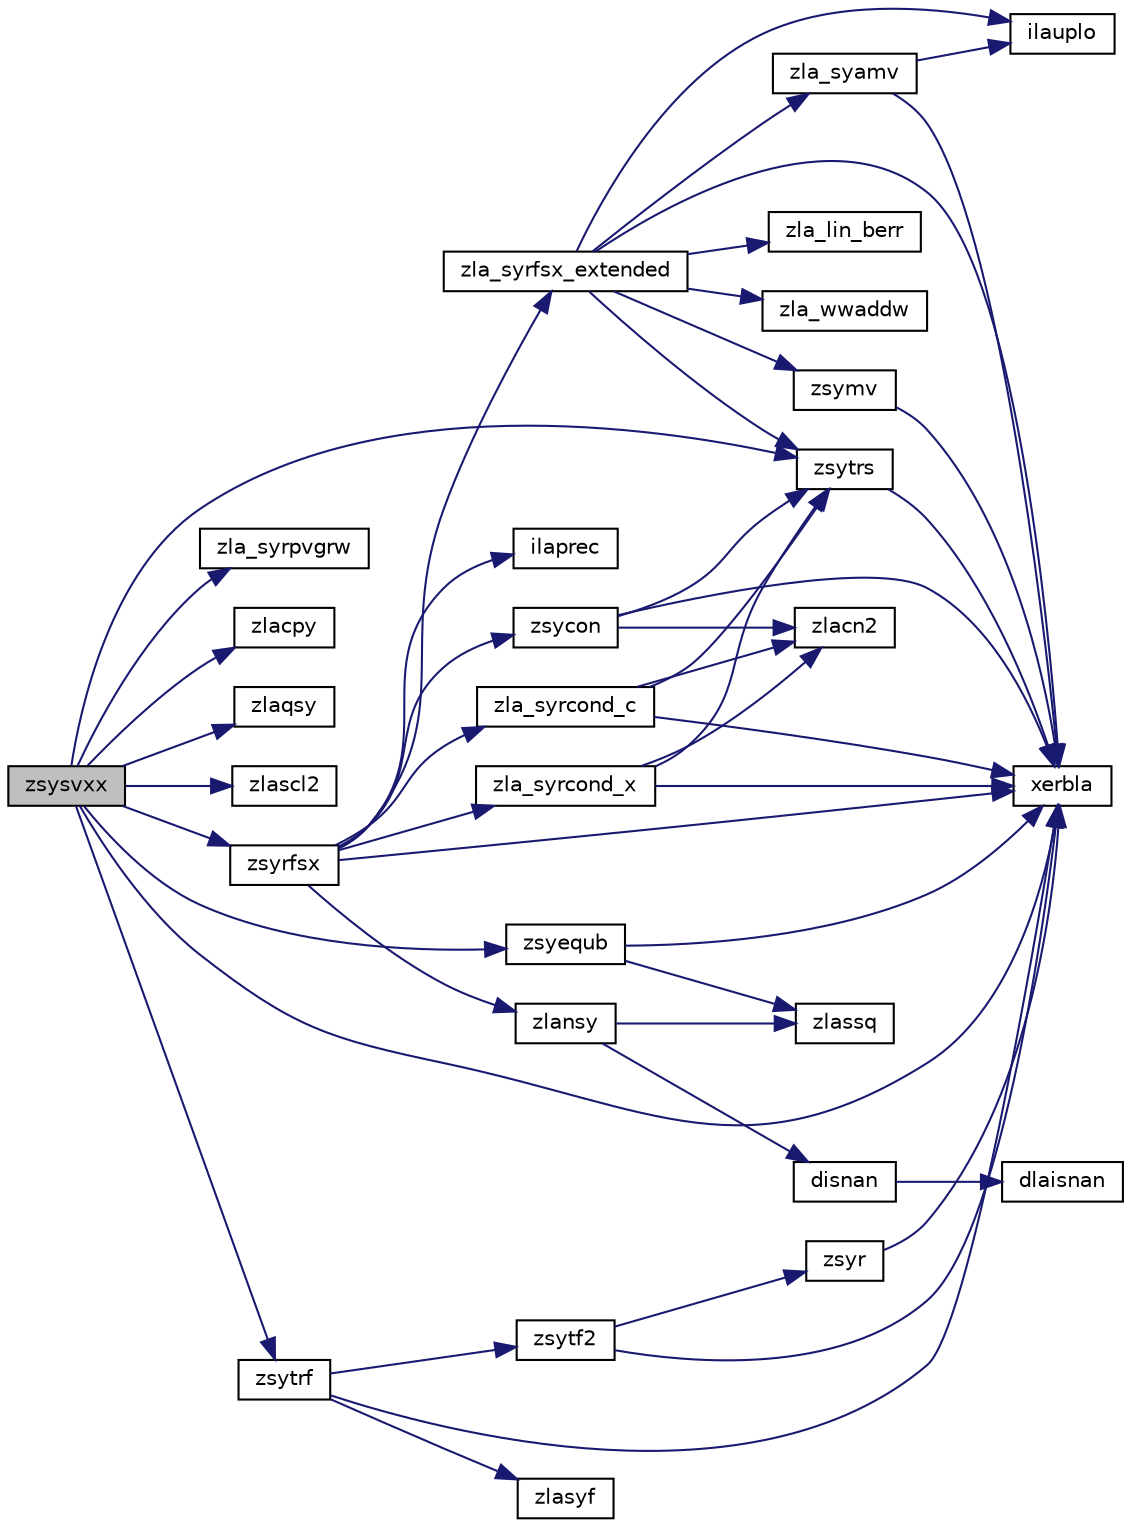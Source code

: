 digraph "zsysvxx"
{
 // LATEX_PDF_SIZE
  edge [fontname="Helvetica",fontsize="10",labelfontname="Helvetica",labelfontsize="10"];
  node [fontname="Helvetica",fontsize="10",shape=record];
  rankdir="LR";
  Node1 [label="zsysvxx",height=0.2,width=0.4,color="black", fillcolor="grey75", style="filled", fontcolor="black",tooltip="ZSYSVXX computes the solution to system of linear equations A * X = B for SY matrices"];
  Node1 -> Node2 [color="midnightblue",fontsize="10",style="solid",fontname="Helvetica"];
  Node2 [label="xerbla",height=0.2,width=0.4,color="black", fillcolor="white", style="filled",URL="$xerbla_8f.html#a377ee61015baf8dea7770b3a404b1c07",tooltip="XERBLA"];
  Node1 -> Node3 [color="midnightblue",fontsize="10",style="solid",fontname="Helvetica"];
  Node3 [label="zla_syrpvgrw",height=0.2,width=0.4,color="black", fillcolor="white", style="filled",URL="$zla__syrpvgrw_8f.html#a1f52f6bba69bfbed88e4a53e3c3cf0da",tooltip="ZLA_SYRPVGRW computes the reciprocal pivot growth factor norm(A)/norm(U) for a symmetric indefinite m..."];
  Node1 -> Node4 [color="midnightblue",fontsize="10",style="solid",fontname="Helvetica"];
  Node4 [label="zlacpy",height=0.2,width=0.4,color="black", fillcolor="white", style="filled",URL="$zlacpy_8f.html#a519ff79bf915433651747242f22078fb",tooltip="ZLACPY copies all or part of one two-dimensional array to another."];
  Node1 -> Node5 [color="midnightblue",fontsize="10",style="solid",fontname="Helvetica"];
  Node5 [label="zlaqsy",height=0.2,width=0.4,color="black", fillcolor="white", style="filled",URL="$zlaqsy_8f.html#a32c00d5ce9d568146d9396257bdea188",tooltip="ZLAQSY scales a symmetric/Hermitian matrix, using scaling factors computed by spoequ."];
  Node1 -> Node6 [color="midnightblue",fontsize="10",style="solid",fontname="Helvetica"];
  Node6 [label="zlascl2",height=0.2,width=0.4,color="black", fillcolor="white", style="filled",URL="$zlascl2_8f.html#a9371a2bf607a916312d7f316dadb1530",tooltip="ZLASCL2 performs diagonal scaling on a matrix."];
  Node1 -> Node7 [color="midnightblue",fontsize="10",style="solid",fontname="Helvetica"];
  Node7 [label="zsyequb",height=0.2,width=0.4,color="black", fillcolor="white", style="filled",URL="$zsyequb_8f.html#a0a5a0d65f60b7fd32e60cb95d9b414b4",tooltip="ZSYEQUB"];
  Node7 -> Node2 [color="midnightblue",fontsize="10",style="solid",fontname="Helvetica"];
  Node7 -> Node8 [color="midnightblue",fontsize="10",style="solid",fontname="Helvetica"];
  Node8 [label="zlassq",height=0.2,width=0.4,color="black", fillcolor="white", style="filled",URL="$zlassq_8f90.html#a254e1782d1c2f96e9e3164578481f9ce",tooltip="ZLASSQ updates a sum of squares represented in scaled form."];
  Node1 -> Node9 [color="midnightblue",fontsize="10",style="solid",fontname="Helvetica"];
  Node9 [label="zsyrfsx",height=0.2,width=0.4,color="black", fillcolor="white", style="filled",URL="$zsyrfsx_8f.html#a2ade587faeea8fb65809e3326e6e598d",tooltip="ZSYRFSX"];
  Node9 -> Node10 [color="midnightblue",fontsize="10",style="solid",fontname="Helvetica"];
  Node10 [label="ilaprec",height=0.2,width=0.4,color="black", fillcolor="white", style="filled",URL="$ilaprec_8f.html#a6fe244cb80f355ab156ad1df9ffcc478",tooltip="ILAPREC"];
  Node9 -> Node2 [color="midnightblue",fontsize="10",style="solid",fontname="Helvetica"];
  Node9 -> Node11 [color="midnightblue",fontsize="10",style="solid",fontname="Helvetica"];
  Node11 [label="zla_syrcond_c",height=0.2,width=0.4,color="black", fillcolor="white", style="filled",URL="$zla__syrcond__c_8f.html#a87c9fb2e8d08c82bb038a9cb067a907e",tooltip="ZLA_SYRCOND_C computes the infinity norm condition number of op(A)*inv(diag(c)) for symmetric indefin..."];
  Node11 -> Node2 [color="midnightblue",fontsize="10",style="solid",fontname="Helvetica"];
  Node11 -> Node12 [color="midnightblue",fontsize="10",style="solid",fontname="Helvetica"];
  Node12 [label="zlacn2",height=0.2,width=0.4,color="black", fillcolor="white", style="filled",URL="$zlacn2_8f.html#a0fbe7a858e42dcf07db12aa892a9e513",tooltip="ZLACN2 estimates the 1-norm of a square matrix, using reverse communication for evaluating matrix-vec..."];
  Node11 -> Node13 [color="midnightblue",fontsize="10",style="solid",fontname="Helvetica"];
  Node13 [label="zsytrs",height=0.2,width=0.4,color="black", fillcolor="white", style="filled",URL="$zsytrs_8f.html#ac7f1edb566d3b930acb845919336544f",tooltip="ZSYTRS"];
  Node13 -> Node2 [color="midnightblue",fontsize="10",style="solid",fontname="Helvetica"];
  Node9 -> Node14 [color="midnightblue",fontsize="10",style="solid",fontname="Helvetica"];
  Node14 [label="zla_syrcond_x",height=0.2,width=0.4,color="black", fillcolor="white", style="filled",URL="$zla__syrcond__x_8f.html#a8f1255b5910222ae69288e5e7ae9455d",tooltip="ZLA_SYRCOND_X computes the infinity norm condition number of op(A)*diag(x) for symmetric indefinite m..."];
  Node14 -> Node2 [color="midnightblue",fontsize="10",style="solid",fontname="Helvetica"];
  Node14 -> Node12 [color="midnightblue",fontsize="10",style="solid",fontname="Helvetica"];
  Node14 -> Node13 [color="midnightblue",fontsize="10",style="solid",fontname="Helvetica"];
  Node9 -> Node15 [color="midnightblue",fontsize="10",style="solid",fontname="Helvetica"];
  Node15 [label="zla_syrfsx_extended",height=0.2,width=0.4,color="black", fillcolor="white", style="filled",URL="$zla__syrfsx__extended_8f.html#a39609e2bee43baf388a2e40e8dd99a58",tooltip="ZLA_SYRFSX_EXTENDED improves the computed solution to a system of linear equations for symmetric inde..."];
  Node15 -> Node16 [color="midnightblue",fontsize="10",style="solid",fontname="Helvetica"];
  Node16 [label="ilauplo",height=0.2,width=0.4,color="black", fillcolor="white", style="filled",URL="$ilauplo_8f.html#a078a6444f93a0d4e589ca8bb80524313",tooltip="ILAUPLO"];
  Node15 -> Node2 [color="midnightblue",fontsize="10",style="solid",fontname="Helvetica"];
  Node15 -> Node17 [color="midnightblue",fontsize="10",style="solid",fontname="Helvetica"];
  Node17 [label="zla_lin_berr",height=0.2,width=0.4,color="black", fillcolor="white", style="filled",URL="$zla__lin__berr_8f.html#a8161170213c0df9bff72f362f230d866",tooltip="ZLA_LIN_BERR computes a component-wise relative backward error."];
  Node15 -> Node18 [color="midnightblue",fontsize="10",style="solid",fontname="Helvetica"];
  Node18 [label="zla_syamv",height=0.2,width=0.4,color="black", fillcolor="white", style="filled",URL="$zla__syamv_8f.html#afdde4e07a3bfeddbf09a744d6d4c60d8",tooltip="ZLA_SYAMV computes a matrix-vector product using a symmetric indefinite matrix to calculate error bou..."];
  Node18 -> Node16 [color="midnightblue",fontsize="10",style="solid",fontname="Helvetica"];
  Node18 -> Node2 [color="midnightblue",fontsize="10",style="solid",fontname="Helvetica"];
  Node15 -> Node19 [color="midnightblue",fontsize="10",style="solid",fontname="Helvetica"];
  Node19 [label="zla_wwaddw",height=0.2,width=0.4,color="black", fillcolor="white", style="filled",URL="$zla__wwaddw_8f.html#a605c615b386f083f45285795a7d6686c",tooltip="ZLA_WWADDW adds a vector into a doubled-single vector."];
  Node15 -> Node20 [color="midnightblue",fontsize="10",style="solid",fontname="Helvetica"];
  Node20 [label="zsymv",height=0.2,width=0.4,color="black", fillcolor="white", style="filled",URL="$zsymv_8f.html#ab9b336644e5cff134d305d70730e60ba",tooltip="ZSYMV computes a matrix-vector product for a complex symmetric matrix."];
  Node20 -> Node2 [color="midnightblue",fontsize="10",style="solid",fontname="Helvetica"];
  Node15 -> Node13 [color="midnightblue",fontsize="10",style="solid",fontname="Helvetica"];
  Node9 -> Node21 [color="midnightblue",fontsize="10",style="solid",fontname="Helvetica"];
  Node21 [label="zlansy",height=0.2,width=0.4,color="black", fillcolor="white", style="filled",URL="$zlansy_8f.html#ae1d67e9c7403f3d6e2c5db6073b014d3",tooltip="ZLANSY returns the value of the 1-norm, or the Frobenius norm, or the infinity norm,..."];
  Node21 -> Node22 [color="midnightblue",fontsize="10",style="solid",fontname="Helvetica"];
  Node22 [label="disnan",height=0.2,width=0.4,color="black", fillcolor="white", style="filled",URL="$disnan_8f.html#a230d4e1886896853b11e44e541b2c6a3",tooltip="DISNAN tests input for NaN."];
  Node22 -> Node23 [color="midnightblue",fontsize="10",style="solid",fontname="Helvetica"];
  Node23 [label="dlaisnan",height=0.2,width=0.4,color="black", fillcolor="white", style="filled",URL="$dlaisnan_8f.html#a341ec834c6fc14a17fead550ff486022",tooltip="DLAISNAN tests input for NaN by comparing two arguments for inequality."];
  Node21 -> Node8 [color="midnightblue",fontsize="10",style="solid",fontname="Helvetica"];
  Node9 -> Node24 [color="midnightblue",fontsize="10",style="solid",fontname="Helvetica"];
  Node24 [label="zsycon",height=0.2,width=0.4,color="black", fillcolor="white", style="filled",URL="$zsycon_8f.html#a3f603755cb45f43f6e494266149e8adc",tooltip="ZSYCON"];
  Node24 -> Node2 [color="midnightblue",fontsize="10",style="solid",fontname="Helvetica"];
  Node24 -> Node12 [color="midnightblue",fontsize="10",style="solid",fontname="Helvetica"];
  Node24 -> Node13 [color="midnightblue",fontsize="10",style="solid",fontname="Helvetica"];
  Node1 -> Node25 [color="midnightblue",fontsize="10",style="solid",fontname="Helvetica"];
  Node25 [label="zsytrf",height=0.2,width=0.4,color="black", fillcolor="white", style="filled",URL="$zsytrf_8f.html#abb59c91a81aaf15dc63594bbc96c0ed7",tooltip="ZSYTRF"];
  Node25 -> Node2 [color="midnightblue",fontsize="10",style="solid",fontname="Helvetica"];
  Node25 -> Node26 [color="midnightblue",fontsize="10",style="solid",fontname="Helvetica"];
  Node26 [label="zlasyf",height=0.2,width=0.4,color="black", fillcolor="white", style="filled",URL="$zlasyf_8f.html#a4bc883ee395efa527339d112e2df7ab6",tooltip="ZLASYF computes a partial factorization of a complex symmetric matrix using the Bunch-Kaufman diagona..."];
  Node25 -> Node27 [color="midnightblue",fontsize="10",style="solid",fontname="Helvetica"];
  Node27 [label="zsytf2",height=0.2,width=0.4,color="black", fillcolor="white", style="filled",URL="$zsytf2_8f.html#a08a69231abc76ecca401fad02c8e0821",tooltip="ZSYTF2 computes the factorization of a real symmetric indefinite matrix, using the diagonal pivoting ..."];
  Node27 -> Node2 [color="midnightblue",fontsize="10",style="solid",fontname="Helvetica"];
  Node27 -> Node28 [color="midnightblue",fontsize="10",style="solid",fontname="Helvetica"];
  Node28 [label="zsyr",height=0.2,width=0.4,color="black", fillcolor="white", style="filled",URL="$zsyr_8f.html#a08a5c1ca17a783b2f7e7f3bc80b422dd",tooltip="ZSYR performs the symmetric rank-1 update of a complex symmetric matrix."];
  Node28 -> Node2 [color="midnightblue",fontsize="10",style="solid",fontname="Helvetica"];
  Node1 -> Node13 [color="midnightblue",fontsize="10",style="solid",fontname="Helvetica"];
}
